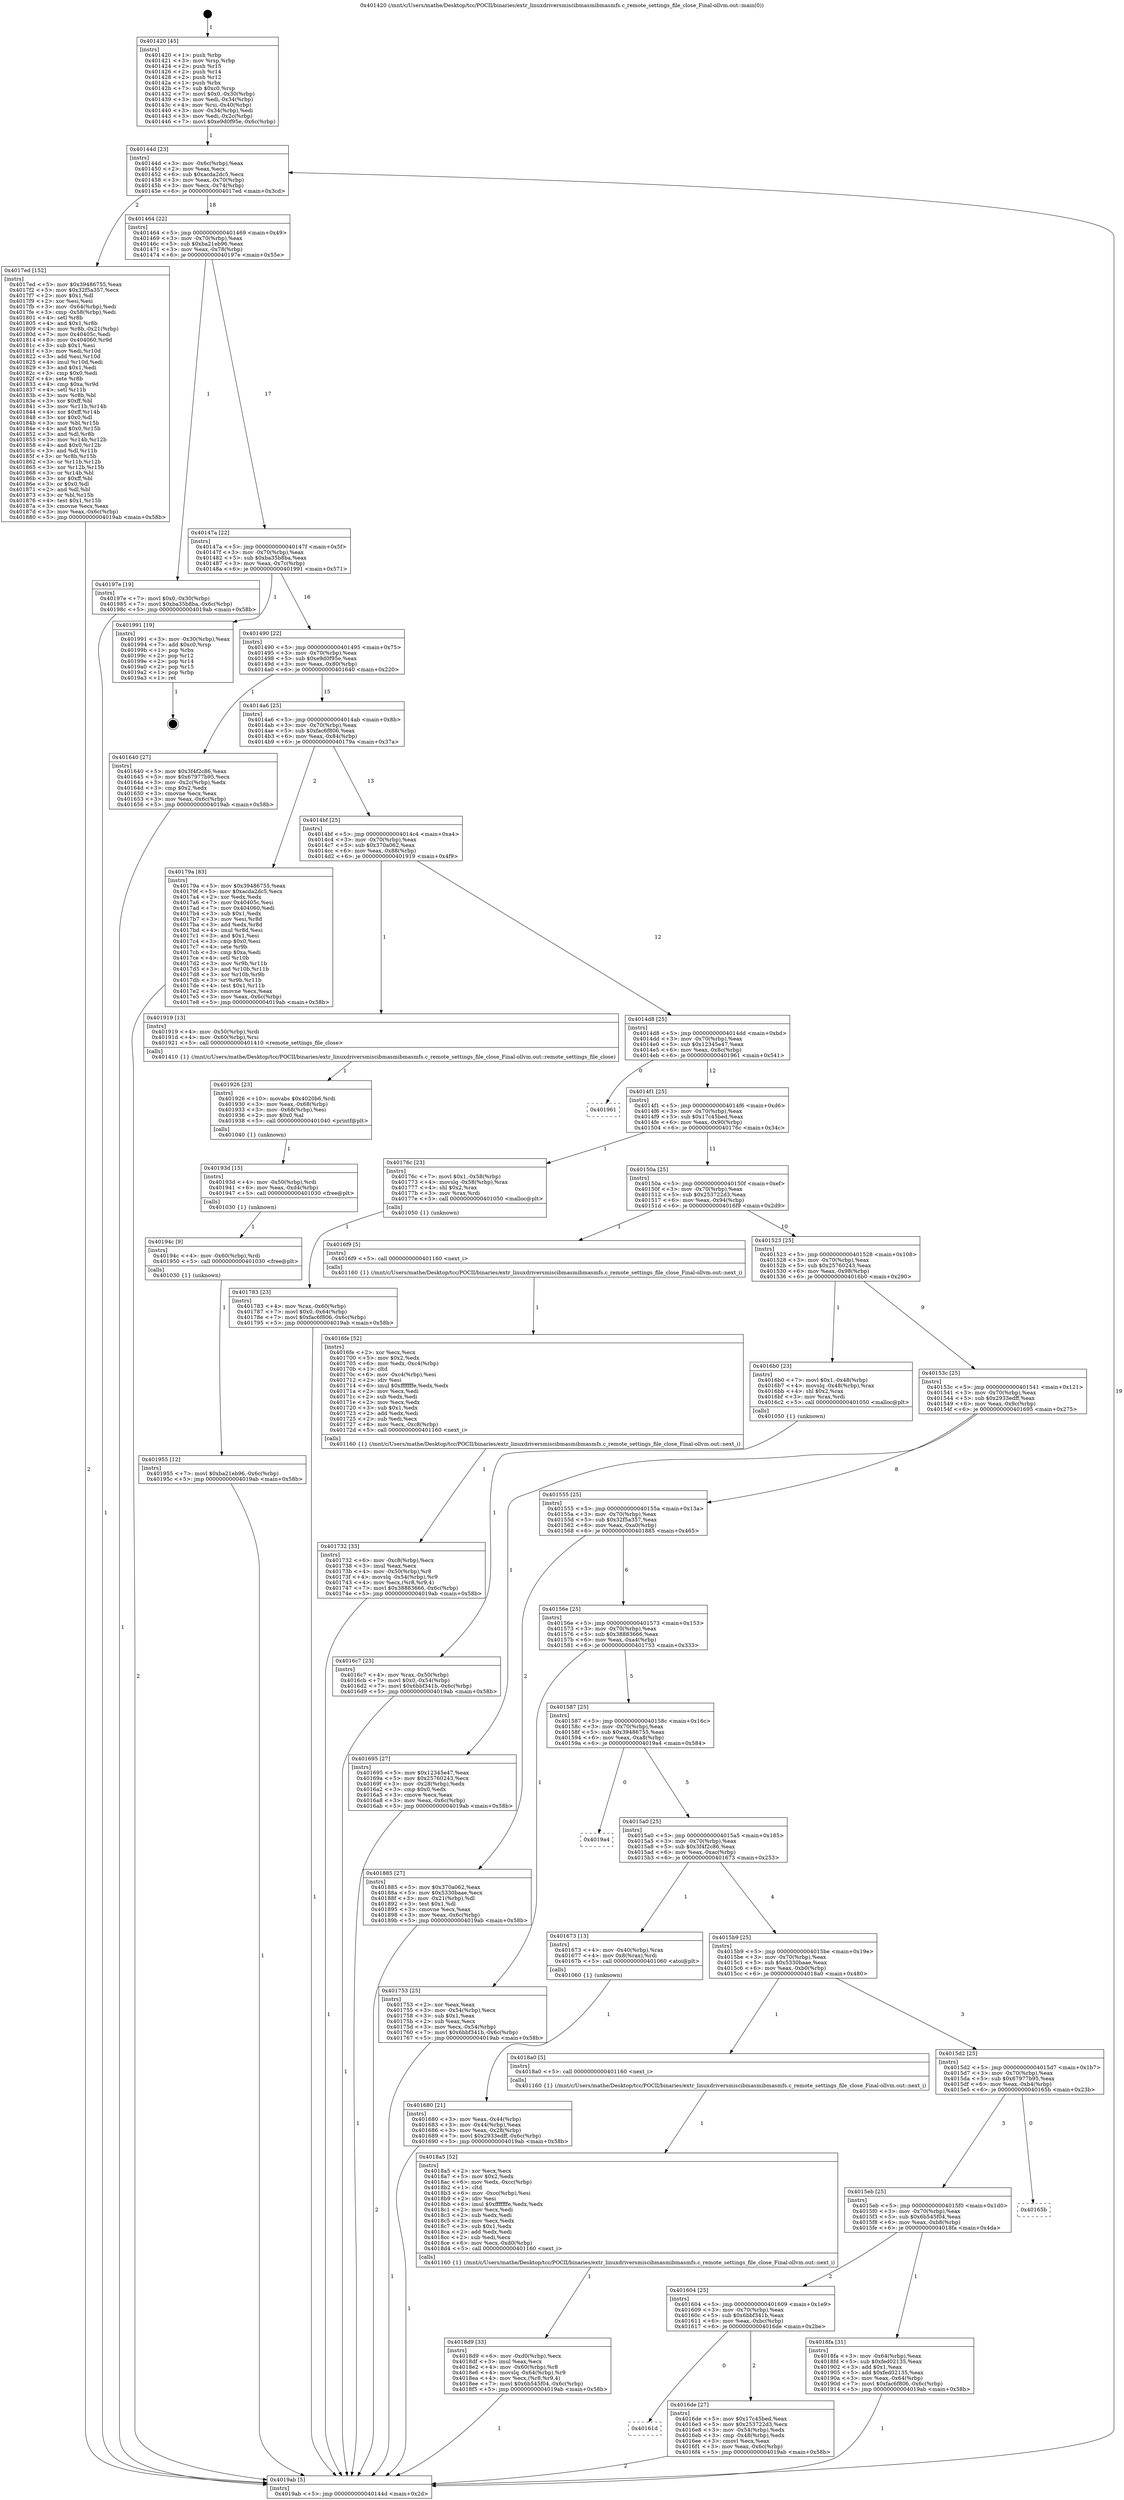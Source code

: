 digraph "0x401420" {
  label = "0x401420 (/mnt/c/Users/mathe/Desktop/tcc/POCII/binaries/extr_linuxdriversmiscibmasmibmasmfs.c_remote_settings_file_close_Final-ollvm.out::main(0))"
  labelloc = "t"
  node[shape=record]

  Entry [label="",width=0.3,height=0.3,shape=circle,fillcolor=black,style=filled]
  "0x40144d" [label="{
     0x40144d [23]\l
     | [instrs]\l
     &nbsp;&nbsp;0x40144d \<+3\>: mov -0x6c(%rbp),%eax\l
     &nbsp;&nbsp;0x401450 \<+2\>: mov %eax,%ecx\l
     &nbsp;&nbsp;0x401452 \<+6\>: sub $0xacda2dc5,%ecx\l
     &nbsp;&nbsp;0x401458 \<+3\>: mov %eax,-0x70(%rbp)\l
     &nbsp;&nbsp;0x40145b \<+3\>: mov %ecx,-0x74(%rbp)\l
     &nbsp;&nbsp;0x40145e \<+6\>: je 00000000004017ed \<main+0x3cd\>\l
  }"]
  "0x4017ed" [label="{
     0x4017ed [152]\l
     | [instrs]\l
     &nbsp;&nbsp;0x4017ed \<+5\>: mov $0x39486755,%eax\l
     &nbsp;&nbsp;0x4017f2 \<+5\>: mov $0x32f5a357,%ecx\l
     &nbsp;&nbsp;0x4017f7 \<+2\>: mov $0x1,%dl\l
     &nbsp;&nbsp;0x4017f9 \<+2\>: xor %esi,%esi\l
     &nbsp;&nbsp;0x4017fb \<+3\>: mov -0x64(%rbp),%edi\l
     &nbsp;&nbsp;0x4017fe \<+3\>: cmp -0x58(%rbp),%edi\l
     &nbsp;&nbsp;0x401801 \<+4\>: setl %r8b\l
     &nbsp;&nbsp;0x401805 \<+4\>: and $0x1,%r8b\l
     &nbsp;&nbsp;0x401809 \<+4\>: mov %r8b,-0x21(%rbp)\l
     &nbsp;&nbsp;0x40180d \<+7\>: mov 0x40405c,%edi\l
     &nbsp;&nbsp;0x401814 \<+8\>: mov 0x404060,%r9d\l
     &nbsp;&nbsp;0x40181c \<+3\>: sub $0x1,%esi\l
     &nbsp;&nbsp;0x40181f \<+3\>: mov %edi,%r10d\l
     &nbsp;&nbsp;0x401822 \<+3\>: add %esi,%r10d\l
     &nbsp;&nbsp;0x401825 \<+4\>: imul %r10d,%edi\l
     &nbsp;&nbsp;0x401829 \<+3\>: and $0x1,%edi\l
     &nbsp;&nbsp;0x40182c \<+3\>: cmp $0x0,%edi\l
     &nbsp;&nbsp;0x40182f \<+4\>: sete %r8b\l
     &nbsp;&nbsp;0x401833 \<+4\>: cmp $0xa,%r9d\l
     &nbsp;&nbsp;0x401837 \<+4\>: setl %r11b\l
     &nbsp;&nbsp;0x40183b \<+3\>: mov %r8b,%bl\l
     &nbsp;&nbsp;0x40183e \<+3\>: xor $0xff,%bl\l
     &nbsp;&nbsp;0x401841 \<+3\>: mov %r11b,%r14b\l
     &nbsp;&nbsp;0x401844 \<+4\>: xor $0xff,%r14b\l
     &nbsp;&nbsp;0x401848 \<+3\>: xor $0x0,%dl\l
     &nbsp;&nbsp;0x40184b \<+3\>: mov %bl,%r15b\l
     &nbsp;&nbsp;0x40184e \<+4\>: and $0x0,%r15b\l
     &nbsp;&nbsp;0x401852 \<+3\>: and %dl,%r8b\l
     &nbsp;&nbsp;0x401855 \<+3\>: mov %r14b,%r12b\l
     &nbsp;&nbsp;0x401858 \<+4\>: and $0x0,%r12b\l
     &nbsp;&nbsp;0x40185c \<+3\>: and %dl,%r11b\l
     &nbsp;&nbsp;0x40185f \<+3\>: or %r8b,%r15b\l
     &nbsp;&nbsp;0x401862 \<+3\>: or %r11b,%r12b\l
     &nbsp;&nbsp;0x401865 \<+3\>: xor %r12b,%r15b\l
     &nbsp;&nbsp;0x401868 \<+3\>: or %r14b,%bl\l
     &nbsp;&nbsp;0x40186b \<+3\>: xor $0xff,%bl\l
     &nbsp;&nbsp;0x40186e \<+3\>: or $0x0,%dl\l
     &nbsp;&nbsp;0x401871 \<+2\>: and %dl,%bl\l
     &nbsp;&nbsp;0x401873 \<+3\>: or %bl,%r15b\l
     &nbsp;&nbsp;0x401876 \<+4\>: test $0x1,%r15b\l
     &nbsp;&nbsp;0x40187a \<+3\>: cmovne %ecx,%eax\l
     &nbsp;&nbsp;0x40187d \<+3\>: mov %eax,-0x6c(%rbp)\l
     &nbsp;&nbsp;0x401880 \<+5\>: jmp 00000000004019ab \<main+0x58b\>\l
  }"]
  "0x401464" [label="{
     0x401464 [22]\l
     | [instrs]\l
     &nbsp;&nbsp;0x401464 \<+5\>: jmp 0000000000401469 \<main+0x49\>\l
     &nbsp;&nbsp;0x401469 \<+3\>: mov -0x70(%rbp),%eax\l
     &nbsp;&nbsp;0x40146c \<+5\>: sub $0xba21eb96,%eax\l
     &nbsp;&nbsp;0x401471 \<+3\>: mov %eax,-0x78(%rbp)\l
     &nbsp;&nbsp;0x401474 \<+6\>: je 000000000040197e \<main+0x55e\>\l
  }"]
  Exit [label="",width=0.3,height=0.3,shape=circle,fillcolor=black,style=filled,peripheries=2]
  "0x40197e" [label="{
     0x40197e [19]\l
     | [instrs]\l
     &nbsp;&nbsp;0x40197e \<+7\>: movl $0x0,-0x30(%rbp)\l
     &nbsp;&nbsp;0x401985 \<+7\>: movl $0xba35b8ba,-0x6c(%rbp)\l
     &nbsp;&nbsp;0x40198c \<+5\>: jmp 00000000004019ab \<main+0x58b\>\l
  }"]
  "0x40147a" [label="{
     0x40147a [22]\l
     | [instrs]\l
     &nbsp;&nbsp;0x40147a \<+5\>: jmp 000000000040147f \<main+0x5f\>\l
     &nbsp;&nbsp;0x40147f \<+3\>: mov -0x70(%rbp),%eax\l
     &nbsp;&nbsp;0x401482 \<+5\>: sub $0xba35b8ba,%eax\l
     &nbsp;&nbsp;0x401487 \<+3\>: mov %eax,-0x7c(%rbp)\l
     &nbsp;&nbsp;0x40148a \<+6\>: je 0000000000401991 \<main+0x571\>\l
  }"]
  "0x401955" [label="{
     0x401955 [12]\l
     | [instrs]\l
     &nbsp;&nbsp;0x401955 \<+7\>: movl $0xba21eb96,-0x6c(%rbp)\l
     &nbsp;&nbsp;0x40195c \<+5\>: jmp 00000000004019ab \<main+0x58b\>\l
  }"]
  "0x401991" [label="{
     0x401991 [19]\l
     | [instrs]\l
     &nbsp;&nbsp;0x401991 \<+3\>: mov -0x30(%rbp),%eax\l
     &nbsp;&nbsp;0x401994 \<+7\>: add $0xc0,%rsp\l
     &nbsp;&nbsp;0x40199b \<+1\>: pop %rbx\l
     &nbsp;&nbsp;0x40199c \<+2\>: pop %r12\l
     &nbsp;&nbsp;0x40199e \<+2\>: pop %r14\l
     &nbsp;&nbsp;0x4019a0 \<+2\>: pop %r15\l
     &nbsp;&nbsp;0x4019a2 \<+1\>: pop %rbp\l
     &nbsp;&nbsp;0x4019a3 \<+1\>: ret\l
  }"]
  "0x401490" [label="{
     0x401490 [22]\l
     | [instrs]\l
     &nbsp;&nbsp;0x401490 \<+5\>: jmp 0000000000401495 \<main+0x75\>\l
     &nbsp;&nbsp;0x401495 \<+3\>: mov -0x70(%rbp),%eax\l
     &nbsp;&nbsp;0x401498 \<+5\>: sub $0xe9d0f95e,%eax\l
     &nbsp;&nbsp;0x40149d \<+3\>: mov %eax,-0x80(%rbp)\l
     &nbsp;&nbsp;0x4014a0 \<+6\>: je 0000000000401640 \<main+0x220\>\l
  }"]
  "0x40194c" [label="{
     0x40194c [9]\l
     | [instrs]\l
     &nbsp;&nbsp;0x40194c \<+4\>: mov -0x60(%rbp),%rdi\l
     &nbsp;&nbsp;0x401950 \<+5\>: call 0000000000401030 \<free@plt\>\l
     | [calls]\l
     &nbsp;&nbsp;0x401030 \{1\} (unknown)\l
  }"]
  "0x401640" [label="{
     0x401640 [27]\l
     | [instrs]\l
     &nbsp;&nbsp;0x401640 \<+5\>: mov $0x3f4f2c86,%eax\l
     &nbsp;&nbsp;0x401645 \<+5\>: mov $0x67977b95,%ecx\l
     &nbsp;&nbsp;0x40164a \<+3\>: mov -0x2c(%rbp),%edx\l
     &nbsp;&nbsp;0x40164d \<+3\>: cmp $0x2,%edx\l
     &nbsp;&nbsp;0x401650 \<+3\>: cmovne %ecx,%eax\l
     &nbsp;&nbsp;0x401653 \<+3\>: mov %eax,-0x6c(%rbp)\l
     &nbsp;&nbsp;0x401656 \<+5\>: jmp 00000000004019ab \<main+0x58b\>\l
  }"]
  "0x4014a6" [label="{
     0x4014a6 [25]\l
     | [instrs]\l
     &nbsp;&nbsp;0x4014a6 \<+5\>: jmp 00000000004014ab \<main+0x8b\>\l
     &nbsp;&nbsp;0x4014ab \<+3\>: mov -0x70(%rbp),%eax\l
     &nbsp;&nbsp;0x4014ae \<+5\>: sub $0xfac6f806,%eax\l
     &nbsp;&nbsp;0x4014b3 \<+6\>: mov %eax,-0x84(%rbp)\l
     &nbsp;&nbsp;0x4014b9 \<+6\>: je 000000000040179a \<main+0x37a\>\l
  }"]
  "0x4019ab" [label="{
     0x4019ab [5]\l
     | [instrs]\l
     &nbsp;&nbsp;0x4019ab \<+5\>: jmp 000000000040144d \<main+0x2d\>\l
  }"]
  "0x401420" [label="{
     0x401420 [45]\l
     | [instrs]\l
     &nbsp;&nbsp;0x401420 \<+1\>: push %rbp\l
     &nbsp;&nbsp;0x401421 \<+3\>: mov %rsp,%rbp\l
     &nbsp;&nbsp;0x401424 \<+2\>: push %r15\l
     &nbsp;&nbsp;0x401426 \<+2\>: push %r14\l
     &nbsp;&nbsp;0x401428 \<+2\>: push %r12\l
     &nbsp;&nbsp;0x40142a \<+1\>: push %rbx\l
     &nbsp;&nbsp;0x40142b \<+7\>: sub $0xc0,%rsp\l
     &nbsp;&nbsp;0x401432 \<+7\>: movl $0x0,-0x30(%rbp)\l
     &nbsp;&nbsp;0x401439 \<+3\>: mov %edi,-0x34(%rbp)\l
     &nbsp;&nbsp;0x40143c \<+4\>: mov %rsi,-0x40(%rbp)\l
     &nbsp;&nbsp;0x401440 \<+3\>: mov -0x34(%rbp),%edi\l
     &nbsp;&nbsp;0x401443 \<+3\>: mov %edi,-0x2c(%rbp)\l
     &nbsp;&nbsp;0x401446 \<+7\>: movl $0xe9d0f95e,-0x6c(%rbp)\l
  }"]
  "0x40193d" [label="{
     0x40193d [15]\l
     | [instrs]\l
     &nbsp;&nbsp;0x40193d \<+4\>: mov -0x50(%rbp),%rdi\l
     &nbsp;&nbsp;0x401941 \<+6\>: mov %eax,-0xd4(%rbp)\l
     &nbsp;&nbsp;0x401947 \<+5\>: call 0000000000401030 \<free@plt\>\l
     | [calls]\l
     &nbsp;&nbsp;0x401030 \{1\} (unknown)\l
  }"]
  "0x40179a" [label="{
     0x40179a [83]\l
     | [instrs]\l
     &nbsp;&nbsp;0x40179a \<+5\>: mov $0x39486755,%eax\l
     &nbsp;&nbsp;0x40179f \<+5\>: mov $0xacda2dc5,%ecx\l
     &nbsp;&nbsp;0x4017a4 \<+2\>: xor %edx,%edx\l
     &nbsp;&nbsp;0x4017a6 \<+7\>: mov 0x40405c,%esi\l
     &nbsp;&nbsp;0x4017ad \<+7\>: mov 0x404060,%edi\l
     &nbsp;&nbsp;0x4017b4 \<+3\>: sub $0x1,%edx\l
     &nbsp;&nbsp;0x4017b7 \<+3\>: mov %esi,%r8d\l
     &nbsp;&nbsp;0x4017ba \<+3\>: add %edx,%r8d\l
     &nbsp;&nbsp;0x4017bd \<+4\>: imul %r8d,%esi\l
     &nbsp;&nbsp;0x4017c1 \<+3\>: and $0x1,%esi\l
     &nbsp;&nbsp;0x4017c4 \<+3\>: cmp $0x0,%esi\l
     &nbsp;&nbsp;0x4017c7 \<+4\>: sete %r9b\l
     &nbsp;&nbsp;0x4017cb \<+3\>: cmp $0xa,%edi\l
     &nbsp;&nbsp;0x4017ce \<+4\>: setl %r10b\l
     &nbsp;&nbsp;0x4017d2 \<+3\>: mov %r9b,%r11b\l
     &nbsp;&nbsp;0x4017d5 \<+3\>: and %r10b,%r11b\l
     &nbsp;&nbsp;0x4017d8 \<+3\>: xor %r10b,%r9b\l
     &nbsp;&nbsp;0x4017db \<+3\>: or %r9b,%r11b\l
     &nbsp;&nbsp;0x4017de \<+4\>: test $0x1,%r11b\l
     &nbsp;&nbsp;0x4017e2 \<+3\>: cmovne %ecx,%eax\l
     &nbsp;&nbsp;0x4017e5 \<+3\>: mov %eax,-0x6c(%rbp)\l
     &nbsp;&nbsp;0x4017e8 \<+5\>: jmp 00000000004019ab \<main+0x58b\>\l
  }"]
  "0x4014bf" [label="{
     0x4014bf [25]\l
     | [instrs]\l
     &nbsp;&nbsp;0x4014bf \<+5\>: jmp 00000000004014c4 \<main+0xa4\>\l
     &nbsp;&nbsp;0x4014c4 \<+3\>: mov -0x70(%rbp),%eax\l
     &nbsp;&nbsp;0x4014c7 \<+5\>: sub $0x370a062,%eax\l
     &nbsp;&nbsp;0x4014cc \<+6\>: mov %eax,-0x88(%rbp)\l
     &nbsp;&nbsp;0x4014d2 \<+6\>: je 0000000000401919 \<main+0x4f9\>\l
  }"]
  "0x401926" [label="{
     0x401926 [23]\l
     | [instrs]\l
     &nbsp;&nbsp;0x401926 \<+10\>: movabs $0x4020b6,%rdi\l
     &nbsp;&nbsp;0x401930 \<+3\>: mov %eax,-0x68(%rbp)\l
     &nbsp;&nbsp;0x401933 \<+3\>: mov -0x68(%rbp),%esi\l
     &nbsp;&nbsp;0x401936 \<+2\>: mov $0x0,%al\l
     &nbsp;&nbsp;0x401938 \<+5\>: call 0000000000401040 \<printf@plt\>\l
     | [calls]\l
     &nbsp;&nbsp;0x401040 \{1\} (unknown)\l
  }"]
  "0x401919" [label="{
     0x401919 [13]\l
     | [instrs]\l
     &nbsp;&nbsp;0x401919 \<+4\>: mov -0x50(%rbp),%rdi\l
     &nbsp;&nbsp;0x40191d \<+4\>: mov -0x60(%rbp),%rsi\l
     &nbsp;&nbsp;0x401921 \<+5\>: call 0000000000401410 \<remote_settings_file_close\>\l
     | [calls]\l
     &nbsp;&nbsp;0x401410 \{1\} (/mnt/c/Users/mathe/Desktop/tcc/POCII/binaries/extr_linuxdriversmiscibmasmibmasmfs.c_remote_settings_file_close_Final-ollvm.out::remote_settings_file_close)\l
  }"]
  "0x4014d8" [label="{
     0x4014d8 [25]\l
     | [instrs]\l
     &nbsp;&nbsp;0x4014d8 \<+5\>: jmp 00000000004014dd \<main+0xbd\>\l
     &nbsp;&nbsp;0x4014dd \<+3\>: mov -0x70(%rbp),%eax\l
     &nbsp;&nbsp;0x4014e0 \<+5\>: sub $0x12345e47,%eax\l
     &nbsp;&nbsp;0x4014e5 \<+6\>: mov %eax,-0x8c(%rbp)\l
     &nbsp;&nbsp;0x4014eb \<+6\>: je 0000000000401961 \<main+0x541\>\l
  }"]
  "0x4018d9" [label="{
     0x4018d9 [33]\l
     | [instrs]\l
     &nbsp;&nbsp;0x4018d9 \<+6\>: mov -0xd0(%rbp),%ecx\l
     &nbsp;&nbsp;0x4018df \<+3\>: imul %eax,%ecx\l
     &nbsp;&nbsp;0x4018e2 \<+4\>: mov -0x60(%rbp),%r8\l
     &nbsp;&nbsp;0x4018e6 \<+4\>: movslq -0x64(%rbp),%r9\l
     &nbsp;&nbsp;0x4018ea \<+4\>: mov %ecx,(%r8,%r9,4)\l
     &nbsp;&nbsp;0x4018ee \<+7\>: movl $0x6b545f04,-0x6c(%rbp)\l
     &nbsp;&nbsp;0x4018f5 \<+5\>: jmp 00000000004019ab \<main+0x58b\>\l
  }"]
  "0x401961" [label="{
     0x401961\l
  }", style=dashed]
  "0x4014f1" [label="{
     0x4014f1 [25]\l
     | [instrs]\l
     &nbsp;&nbsp;0x4014f1 \<+5\>: jmp 00000000004014f6 \<main+0xd6\>\l
     &nbsp;&nbsp;0x4014f6 \<+3\>: mov -0x70(%rbp),%eax\l
     &nbsp;&nbsp;0x4014f9 \<+5\>: sub $0x17c45bed,%eax\l
     &nbsp;&nbsp;0x4014fe \<+6\>: mov %eax,-0x90(%rbp)\l
     &nbsp;&nbsp;0x401504 \<+6\>: je 000000000040176c \<main+0x34c\>\l
  }"]
  "0x4018a5" [label="{
     0x4018a5 [52]\l
     | [instrs]\l
     &nbsp;&nbsp;0x4018a5 \<+2\>: xor %ecx,%ecx\l
     &nbsp;&nbsp;0x4018a7 \<+5\>: mov $0x2,%edx\l
     &nbsp;&nbsp;0x4018ac \<+6\>: mov %edx,-0xcc(%rbp)\l
     &nbsp;&nbsp;0x4018b2 \<+1\>: cltd\l
     &nbsp;&nbsp;0x4018b3 \<+6\>: mov -0xcc(%rbp),%esi\l
     &nbsp;&nbsp;0x4018b9 \<+2\>: idiv %esi\l
     &nbsp;&nbsp;0x4018bb \<+6\>: imul $0xfffffffe,%edx,%edx\l
     &nbsp;&nbsp;0x4018c1 \<+2\>: mov %ecx,%edi\l
     &nbsp;&nbsp;0x4018c3 \<+2\>: sub %edx,%edi\l
     &nbsp;&nbsp;0x4018c5 \<+2\>: mov %ecx,%edx\l
     &nbsp;&nbsp;0x4018c7 \<+3\>: sub $0x1,%edx\l
     &nbsp;&nbsp;0x4018ca \<+2\>: add %edx,%edi\l
     &nbsp;&nbsp;0x4018cc \<+2\>: sub %edi,%ecx\l
     &nbsp;&nbsp;0x4018ce \<+6\>: mov %ecx,-0xd0(%rbp)\l
     &nbsp;&nbsp;0x4018d4 \<+5\>: call 0000000000401160 \<next_i\>\l
     | [calls]\l
     &nbsp;&nbsp;0x401160 \{1\} (/mnt/c/Users/mathe/Desktop/tcc/POCII/binaries/extr_linuxdriversmiscibmasmibmasmfs.c_remote_settings_file_close_Final-ollvm.out::next_i)\l
  }"]
  "0x40176c" [label="{
     0x40176c [23]\l
     | [instrs]\l
     &nbsp;&nbsp;0x40176c \<+7\>: movl $0x1,-0x58(%rbp)\l
     &nbsp;&nbsp;0x401773 \<+4\>: movslq -0x58(%rbp),%rax\l
     &nbsp;&nbsp;0x401777 \<+4\>: shl $0x2,%rax\l
     &nbsp;&nbsp;0x40177b \<+3\>: mov %rax,%rdi\l
     &nbsp;&nbsp;0x40177e \<+5\>: call 0000000000401050 \<malloc@plt\>\l
     | [calls]\l
     &nbsp;&nbsp;0x401050 \{1\} (unknown)\l
  }"]
  "0x40150a" [label="{
     0x40150a [25]\l
     | [instrs]\l
     &nbsp;&nbsp;0x40150a \<+5\>: jmp 000000000040150f \<main+0xef\>\l
     &nbsp;&nbsp;0x40150f \<+3\>: mov -0x70(%rbp),%eax\l
     &nbsp;&nbsp;0x401512 \<+5\>: sub $0x253722d3,%eax\l
     &nbsp;&nbsp;0x401517 \<+6\>: mov %eax,-0x94(%rbp)\l
     &nbsp;&nbsp;0x40151d \<+6\>: je 00000000004016f9 \<main+0x2d9\>\l
  }"]
  "0x401783" [label="{
     0x401783 [23]\l
     | [instrs]\l
     &nbsp;&nbsp;0x401783 \<+4\>: mov %rax,-0x60(%rbp)\l
     &nbsp;&nbsp;0x401787 \<+7\>: movl $0x0,-0x64(%rbp)\l
     &nbsp;&nbsp;0x40178e \<+7\>: movl $0xfac6f806,-0x6c(%rbp)\l
     &nbsp;&nbsp;0x401795 \<+5\>: jmp 00000000004019ab \<main+0x58b\>\l
  }"]
  "0x4016f9" [label="{
     0x4016f9 [5]\l
     | [instrs]\l
     &nbsp;&nbsp;0x4016f9 \<+5\>: call 0000000000401160 \<next_i\>\l
     | [calls]\l
     &nbsp;&nbsp;0x401160 \{1\} (/mnt/c/Users/mathe/Desktop/tcc/POCII/binaries/extr_linuxdriversmiscibmasmibmasmfs.c_remote_settings_file_close_Final-ollvm.out::next_i)\l
  }"]
  "0x401523" [label="{
     0x401523 [25]\l
     | [instrs]\l
     &nbsp;&nbsp;0x401523 \<+5\>: jmp 0000000000401528 \<main+0x108\>\l
     &nbsp;&nbsp;0x401528 \<+3\>: mov -0x70(%rbp),%eax\l
     &nbsp;&nbsp;0x40152b \<+5\>: sub $0x25760243,%eax\l
     &nbsp;&nbsp;0x401530 \<+6\>: mov %eax,-0x98(%rbp)\l
     &nbsp;&nbsp;0x401536 \<+6\>: je 00000000004016b0 \<main+0x290\>\l
  }"]
  "0x401732" [label="{
     0x401732 [33]\l
     | [instrs]\l
     &nbsp;&nbsp;0x401732 \<+6\>: mov -0xc8(%rbp),%ecx\l
     &nbsp;&nbsp;0x401738 \<+3\>: imul %eax,%ecx\l
     &nbsp;&nbsp;0x40173b \<+4\>: mov -0x50(%rbp),%r8\l
     &nbsp;&nbsp;0x40173f \<+4\>: movslq -0x54(%rbp),%r9\l
     &nbsp;&nbsp;0x401743 \<+4\>: mov %ecx,(%r8,%r9,4)\l
     &nbsp;&nbsp;0x401747 \<+7\>: movl $0x38883666,-0x6c(%rbp)\l
     &nbsp;&nbsp;0x40174e \<+5\>: jmp 00000000004019ab \<main+0x58b\>\l
  }"]
  "0x4016b0" [label="{
     0x4016b0 [23]\l
     | [instrs]\l
     &nbsp;&nbsp;0x4016b0 \<+7\>: movl $0x1,-0x48(%rbp)\l
     &nbsp;&nbsp;0x4016b7 \<+4\>: movslq -0x48(%rbp),%rax\l
     &nbsp;&nbsp;0x4016bb \<+4\>: shl $0x2,%rax\l
     &nbsp;&nbsp;0x4016bf \<+3\>: mov %rax,%rdi\l
     &nbsp;&nbsp;0x4016c2 \<+5\>: call 0000000000401050 \<malloc@plt\>\l
     | [calls]\l
     &nbsp;&nbsp;0x401050 \{1\} (unknown)\l
  }"]
  "0x40153c" [label="{
     0x40153c [25]\l
     | [instrs]\l
     &nbsp;&nbsp;0x40153c \<+5\>: jmp 0000000000401541 \<main+0x121\>\l
     &nbsp;&nbsp;0x401541 \<+3\>: mov -0x70(%rbp),%eax\l
     &nbsp;&nbsp;0x401544 \<+5\>: sub $0x2933edff,%eax\l
     &nbsp;&nbsp;0x401549 \<+6\>: mov %eax,-0x9c(%rbp)\l
     &nbsp;&nbsp;0x40154f \<+6\>: je 0000000000401695 \<main+0x275\>\l
  }"]
  "0x4016fe" [label="{
     0x4016fe [52]\l
     | [instrs]\l
     &nbsp;&nbsp;0x4016fe \<+2\>: xor %ecx,%ecx\l
     &nbsp;&nbsp;0x401700 \<+5\>: mov $0x2,%edx\l
     &nbsp;&nbsp;0x401705 \<+6\>: mov %edx,-0xc4(%rbp)\l
     &nbsp;&nbsp;0x40170b \<+1\>: cltd\l
     &nbsp;&nbsp;0x40170c \<+6\>: mov -0xc4(%rbp),%esi\l
     &nbsp;&nbsp;0x401712 \<+2\>: idiv %esi\l
     &nbsp;&nbsp;0x401714 \<+6\>: imul $0xfffffffe,%edx,%edx\l
     &nbsp;&nbsp;0x40171a \<+2\>: mov %ecx,%edi\l
     &nbsp;&nbsp;0x40171c \<+2\>: sub %edx,%edi\l
     &nbsp;&nbsp;0x40171e \<+2\>: mov %ecx,%edx\l
     &nbsp;&nbsp;0x401720 \<+3\>: sub $0x1,%edx\l
     &nbsp;&nbsp;0x401723 \<+2\>: add %edx,%edi\l
     &nbsp;&nbsp;0x401725 \<+2\>: sub %edi,%ecx\l
     &nbsp;&nbsp;0x401727 \<+6\>: mov %ecx,-0xc8(%rbp)\l
     &nbsp;&nbsp;0x40172d \<+5\>: call 0000000000401160 \<next_i\>\l
     | [calls]\l
     &nbsp;&nbsp;0x401160 \{1\} (/mnt/c/Users/mathe/Desktop/tcc/POCII/binaries/extr_linuxdriversmiscibmasmibmasmfs.c_remote_settings_file_close_Final-ollvm.out::next_i)\l
  }"]
  "0x401695" [label="{
     0x401695 [27]\l
     | [instrs]\l
     &nbsp;&nbsp;0x401695 \<+5\>: mov $0x12345e47,%eax\l
     &nbsp;&nbsp;0x40169a \<+5\>: mov $0x25760243,%ecx\l
     &nbsp;&nbsp;0x40169f \<+3\>: mov -0x28(%rbp),%edx\l
     &nbsp;&nbsp;0x4016a2 \<+3\>: cmp $0x0,%edx\l
     &nbsp;&nbsp;0x4016a5 \<+3\>: cmove %ecx,%eax\l
     &nbsp;&nbsp;0x4016a8 \<+3\>: mov %eax,-0x6c(%rbp)\l
     &nbsp;&nbsp;0x4016ab \<+5\>: jmp 00000000004019ab \<main+0x58b\>\l
  }"]
  "0x401555" [label="{
     0x401555 [25]\l
     | [instrs]\l
     &nbsp;&nbsp;0x401555 \<+5\>: jmp 000000000040155a \<main+0x13a\>\l
     &nbsp;&nbsp;0x40155a \<+3\>: mov -0x70(%rbp),%eax\l
     &nbsp;&nbsp;0x40155d \<+5\>: sub $0x32f5a357,%eax\l
     &nbsp;&nbsp;0x401562 \<+6\>: mov %eax,-0xa0(%rbp)\l
     &nbsp;&nbsp;0x401568 \<+6\>: je 0000000000401885 \<main+0x465\>\l
  }"]
  "0x40161d" [label="{
     0x40161d\l
  }", style=dashed]
  "0x401885" [label="{
     0x401885 [27]\l
     | [instrs]\l
     &nbsp;&nbsp;0x401885 \<+5\>: mov $0x370a062,%eax\l
     &nbsp;&nbsp;0x40188a \<+5\>: mov $0x5330baae,%ecx\l
     &nbsp;&nbsp;0x40188f \<+3\>: mov -0x21(%rbp),%dl\l
     &nbsp;&nbsp;0x401892 \<+3\>: test $0x1,%dl\l
     &nbsp;&nbsp;0x401895 \<+3\>: cmovne %ecx,%eax\l
     &nbsp;&nbsp;0x401898 \<+3\>: mov %eax,-0x6c(%rbp)\l
     &nbsp;&nbsp;0x40189b \<+5\>: jmp 00000000004019ab \<main+0x58b\>\l
  }"]
  "0x40156e" [label="{
     0x40156e [25]\l
     | [instrs]\l
     &nbsp;&nbsp;0x40156e \<+5\>: jmp 0000000000401573 \<main+0x153\>\l
     &nbsp;&nbsp;0x401573 \<+3\>: mov -0x70(%rbp),%eax\l
     &nbsp;&nbsp;0x401576 \<+5\>: sub $0x38883666,%eax\l
     &nbsp;&nbsp;0x40157b \<+6\>: mov %eax,-0xa4(%rbp)\l
     &nbsp;&nbsp;0x401581 \<+6\>: je 0000000000401753 \<main+0x333\>\l
  }"]
  "0x4016de" [label="{
     0x4016de [27]\l
     | [instrs]\l
     &nbsp;&nbsp;0x4016de \<+5\>: mov $0x17c45bed,%eax\l
     &nbsp;&nbsp;0x4016e3 \<+5\>: mov $0x253722d3,%ecx\l
     &nbsp;&nbsp;0x4016e8 \<+3\>: mov -0x54(%rbp),%edx\l
     &nbsp;&nbsp;0x4016eb \<+3\>: cmp -0x48(%rbp),%edx\l
     &nbsp;&nbsp;0x4016ee \<+3\>: cmovl %ecx,%eax\l
     &nbsp;&nbsp;0x4016f1 \<+3\>: mov %eax,-0x6c(%rbp)\l
     &nbsp;&nbsp;0x4016f4 \<+5\>: jmp 00000000004019ab \<main+0x58b\>\l
  }"]
  "0x401753" [label="{
     0x401753 [25]\l
     | [instrs]\l
     &nbsp;&nbsp;0x401753 \<+2\>: xor %eax,%eax\l
     &nbsp;&nbsp;0x401755 \<+3\>: mov -0x54(%rbp),%ecx\l
     &nbsp;&nbsp;0x401758 \<+3\>: sub $0x1,%eax\l
     &nbsp;&nbsp;0x40175b \<+2\>: sub %eax,%ecx\l
     &nbsp;&nbsp;0x40175d \<+3\>: mov %ecx,-0x54(%rbp)\l
     &nbsp;&nbsp;0x401760 \<+7\>: movl $0x6bbf341b,-0x6c(%rbp)\l
     &nbsp;&nbsp;0x401767 \<+5\>: jmp 00000000004019ab \<main+0x58b\>\l
  }"]
  "0x401587" [label="{
     0x401587 [25]\l
     | [instrs]\l
     &nbsp;&nbsp;0x401587 \<+5\>: jmp 000000000040158c \<main+0x16c\>\l
     &nbsp;&nbsp;0x40158c \<+3\>: mov -0x70(%rbp),%eax\l
     &nbsp;&nbsp;0x40158f \<+5\>: sub $0x39486755,%eax\l
     &nbsp;&nbsp;0x401594 \<+6\>: mov %eax,-0xa8(%rbp)\l
     &nbsp;&nbsp;0x40159a \<+6\>: je 00000000004019a4 \<main+0x584\>\l
  }"]
  "0x401604" [label="{
     0x401604 [25]\l
     | [instrs]\l
     &nbsp;&nbsp;0x401604 \<+5\>: jmp 0000000000401609 \<main+0x1e9\>\l
     &nbsp;&nbsp;0x401609 \<+3\>: mov -0x70(%rbp),%eax\l
     &nbsp;&nbsp;0x40160c \<+5\>: sub $0x6bbf341b,%eax\l
     &nbsp;&nbsp;0x401611 \<+6\>: mov %eax,-0xbc(%rbp)\l
     &nbsp;&nbsp;0x401617 \<+6\>: je 00000000004016de \<main+0x2be\>\l
  }"]
  "0x4019a4" [label="{
     0x4019a4\l
  }", style=dashed]
  "0x4015a0" [label="{
     0x4015a0 [25]\l
     | [instrs]\l
     &nbsp;&nbsp;0x4015a0 \<+5\>: jmp 00000000004015a5 \<main+0x185\>\l
     &nbsp;&nbsp;0x4015a5 \<+3\>: mov -0x70(%rbp),%eax\l
     &nbsp;&nbsp;0x4015a8 \<+5\>: sub $0x3f4f2c86,%eax\l
     &nbsp;&nbsp;0x4015ad \<+6\>: mov %eax,-0xac(%rbp)\l
     &nbsp;&nbsp;0x4015b3 \<+6\>: je 0000000000401673 \<main+0x253\>\l
  }"]
  "0x4018fa" [label="{
     0x4018fa [31]\l
     | [instrs]\l
     &nbsp;&nbsp;0x4018fa \<+3\>: mov -0x64(%rbp),%eax\l
     &nbsp;&nbsp;0x4018fd \<+5\>: sub $0xfed02135,%eax\l
     &nbsp;&nbsp;0x401902 \<+3\>: add $0x1,%eax\l
     &nbsp;&nbsp;0x401905 \<+5\>: add $0xfed02135,%eax\l
     &nbsp;&nbsp;0x40190a \<+3\>: mov %eax,-0x64(%rbp)\l
     &nbsp;&nbsp;0x40190d \<+7\>: movl $0xfac6f806,-0x6c(%rbp)\l
     &nbsp;&nbsp;0x401914 \<+5\>: jmp 00000000004019ab \<main+0x58b\>\l
  }"]
  "0x401673" [label="{
     0x401673 [13]\l
     | [instrs]\l
     &nbsp;&nbsp;0x401673 \<+4\>: mov -0x40(%rbp),%rax\l
     &nbsp;&nbsp;0x401677 \<+4\>: mov 0x8(%rax),%rdi\l
     &nbsp;&nbsp;0x40167b \<+5\>: call 0000000000401060 \<atoi@plt\>\l
     | [calls]\l
     &nbsp;&nbsp;0x401060 \{1\} (unknown)\l
  }"]
  "0x4015b9" [label="{
     0x4015b9 [25]\l
     | [instrs]\l
     &nbsp;&nbsp;0x4015b9 \<+5\>: jmp 00000000004015be \<main+0x19e\>\l
     &nbsp;&nbsp;0x4015be \<+3\>: mov -0x70(%rbp),%eax\l
     &nbsp;&nbsp;0x4015c1 \<+5\>: sub $0x5330baae,%eax\l
     &nbsp;&nbsp;0x4015c6 \<+6\>: mov %eax,-0xb0(%rbp)\l
     &nbsp;&nbsp;0x4015cc \<+6\>: je 00000000004018a0 \<main+0x480\>\l
  }"]
  "0x401680" [label="{
     0x401680 [21]\l
     | [instrs]\l
     &nbsp;&nbsp;0x401680 \<+3\>: mov %eax,-0x44(%rbp)\l
     &nbsp;&nbsp;0x401683 \<+3\>: mov -0x44(%rbp),%eax\l
     &nbsp;&nbsp;0x401686 \<+3\>: mov %eax,-0x28(%rbp)\l
     &nbsp;&nbsp;0x401689 \<+7\>: movl $0x2933edff,-0x6c(%rbp)\l
     &nbsp;&nbsp;0x401690 \<+5\>: jmp 00000000004019ab \<main+0x58b\>\l
  }"]
  "0x4016c7" [label="{
     0x4016c7 [23]\l
     | [instrs]\l
     &nbsp;&nbsp;0x4016c7 \<+4\>: mov %rax,-0x50(%rbp)\l
     &nbsp;&nbsp;0x4016cb \<+7\>: movl $0x0,-0x54(%rbp)\l
     &nbsp;&nbsp;0x4016d2 \<+7\>: movl $0x6bbf341b,-0x6c(%rbp)\l
     &nbsp;&nbsp;0x4016d9 \<+5\>: jmp 00000000004019ab \<main+0x58b\>\l
  }"]
  "0x4015eb" [label="{
     0x4015eb [25]\l
     | [instrs]\l
     &nbsp;&nbsp;0x4015eb \<+5\>: jmp 00000000004015f0 \<main+0x1d0\>\l
     &nbsp;&nbsp;0x4015f0 \<+3\>: mov -0x70(%rbp),%eax\l
     &nbsp;&nbsp;0x4015f3 \<+5\>: sub $0x6b545f04,%eax\l
     &nbsp;&nbsp;0x4015f8 \<+6\>: mov %eax,-0xb8(%rbp)\l
     &nbsp;&nbsp;0x4015fe \<+6\>: je 00000000004018fa \<main+0x4da\>\l
  }"]
  "0x4018a0" [label="{
     0x4018a0 [5]\l
     | [instrs]\l
     &nbsp;&nbsp;0x4018a0 \<+5\>: call 0000000000401160 \<next_i\>\l
     | [calls]\l
     &nbsp;&nbsp;0x401160 \{1\} (/mnt/c/Users/mathe/Desktop/tcc/POCII/binaries/extr_linuxdriversmiscibmasmibmasmfs.c_remote_settings_file_close_Final-ollvm.out::next_i)\l
  }"]
  "0x4015d2" [label="{
     0x4015d2 [25]\l
     | [instrs]\l
     &nbsp;&nbsp;0x4015d2 \<+5\>: jmp 00000000004015d7 \<main+0x1b7\>\l
     &nbsp;&nbsp;0x4015d7 \<+3\>: mov -0x70(%rbp),%eax\l
     &nbsp;&nbsp;0x4015da \<+5\>: sub $0x67977b95,%eax\l
     &nbsp;&nbsp;0x4015df \<+6\>: mov %eax,-0xb4(%rbp)\l
     &nbsp;&nbsp;0x4015e5 \<+6\>: je 000000000040165b \<main+0x23b\>\l
  }"]
  "0x40165b" [label="{
     0x40165b\l
  }", style=dashed]
  Entry -> "0x401420" [label=" 1"]
  "0x40144d" -> "0x4017ed" [label=" 2"]
  "0x40144d" -> "0x401464" [label=" 18"]
  "0x401991" -> Exit [label=" 1"]
  "0x401464" -> "0x40197e" [label=" 1"]
  "0x401464" -> "0x40147a" [label=" 17"]
  "0x40197e" -> "0x4019ab" [label=" 1"]
  "0x40147a" -> "0x401991" [label=" 1"]
  "0x40147a" -> "0x401490" [label=" 16"]
  "0x401955" -> "0x4019ab" [label=" 1"]
  "0x401490" -> "0x401640" [label=" 1"]
  "0x401490" -> "0x4014a6" [label=" 15"]
  "0x401640" -> "0x4019ab" [label=" 1"]
  "0x401420" -> "0x40144d" [label=" 1"]
  "0x4019ab" -> "0x40144d" [label=" 19"]
  "0x40194c" -> "0x401955" [label=" 1"]
  "0x4014a6" -> "0x40179a" [label=" 2"]
  "0x4014a6" -> "0x4014bf" [label=" 13"]
  "0x40193d" -> "0x40194c" [label=" 1"]
  "0x4014bf" -> "0x401919" [label=" 1"]
  "0x4014bf" -> "0x4014d8" [label=" 12"]
  "0x401926" -> "0x40193d" [label=" 1"]
  "0x4014d8" -> "0x401961" [label=" 0"]
  "0x4014d8" -> "0x4014f1" [label=" 12"]
  "0x401919" -> "0x401926" [label=" 1"]
  "0x4014f1" -> "0x40176c" [label=" 1"]
  "0x4014f1" -> "0x40150a" [label=" 11"]
  "0x4018fa" -> "0x4019ab" [label=" 1"]
  "0x40150a" -> "0x4016f9" [label=" 1"]
  "0x40150a" -> "0x401523" [label=" 10"]
  "0x4018d9" -> "0x4019ab" [label=" 1"]
  "0x401523" -> "0x4016b0" [label=" 1"]
  "0x401523" -> "0x40153c" [label=" 9"]
  "0x4018a5" -> "0x4018d9" [label=" 1"]
  "0x40153c" -> "0x401695" [label=" 1"]
  "0x40153c" -> "0x401555" [label=" 8"]
  "0x4018a0" -> "0x4018a5" [label=" 1"]
  "0x401555" -> "0x401885" [label=" 2"]
  "0x401555" -> "0x40156e" [label=" 6"]
  "0x401885" -> "0x4019ab" [label=" 2"]
  "0x40156e" -> "0x401753" [label=" 1"]
  "0x40156e" -> "0x401587" [label=" 5"]
  "0x4017ed" -> "0x4019ab" [label=" 2"]
  "0x401587" -> "0x4019a4" [label=" 0"]
  "0x401587" -> "0x4015a0" [label=" 5"]
  "0x401783" -> "0x4019ab" [label=" 1"]
  "0x4015a0" -> "0x401673" [label=" 1"]
  "0x4015a0" -> "0x4015b9" [label=" 4"]
  "0x401673" -> "0x401680" [label=" 1"]
  "0x401680" -> "0x4019ab" [label=" 1"]
  "0x401695" -> "0x4019ab" [label=" 1"]
  "0x4016b0" -> "0x4016c7" [label=" 1"]
  "0x4016c7" -> "0x4019ab" [label=" 1"]
  "0x40176c" -> "0x401783" [label=" 1"]
  "0x4015b9" -> "0x4018a0" [label=" 1"]
  "0x4015b9" -> "0x4015d2" [label=" 3"]
  "0x401732" -> "0x4019ab" [label=" 1"]
  "0x4015d2" -> "0x40165b" [label=" 0"]
  "0x4015d2" -> "0x4015eb" [label=" 3"]
  "0x401753" -> "0x4019ab" [label=" 1"]
  "0x4015eb" -> "0x4018fa" [label=" 1"]
  "0x4015eb" -> "0x401604" [label=" 2"]
  "0x40179a" -> "0x4019ab" [label=" 2"]
  "0x401604" -> "0x4016de" [label=" 2"]
  "0x401604" -> "0x40161d" [label=" 0"]
  "0x4016de" -> "0x4019ab" [label=" 2"]
  "0x4016f9" -> "0x4016fe" [label=" 1"]
  "0x4016fe" -> "0x401732" [label=" 1"]
}

